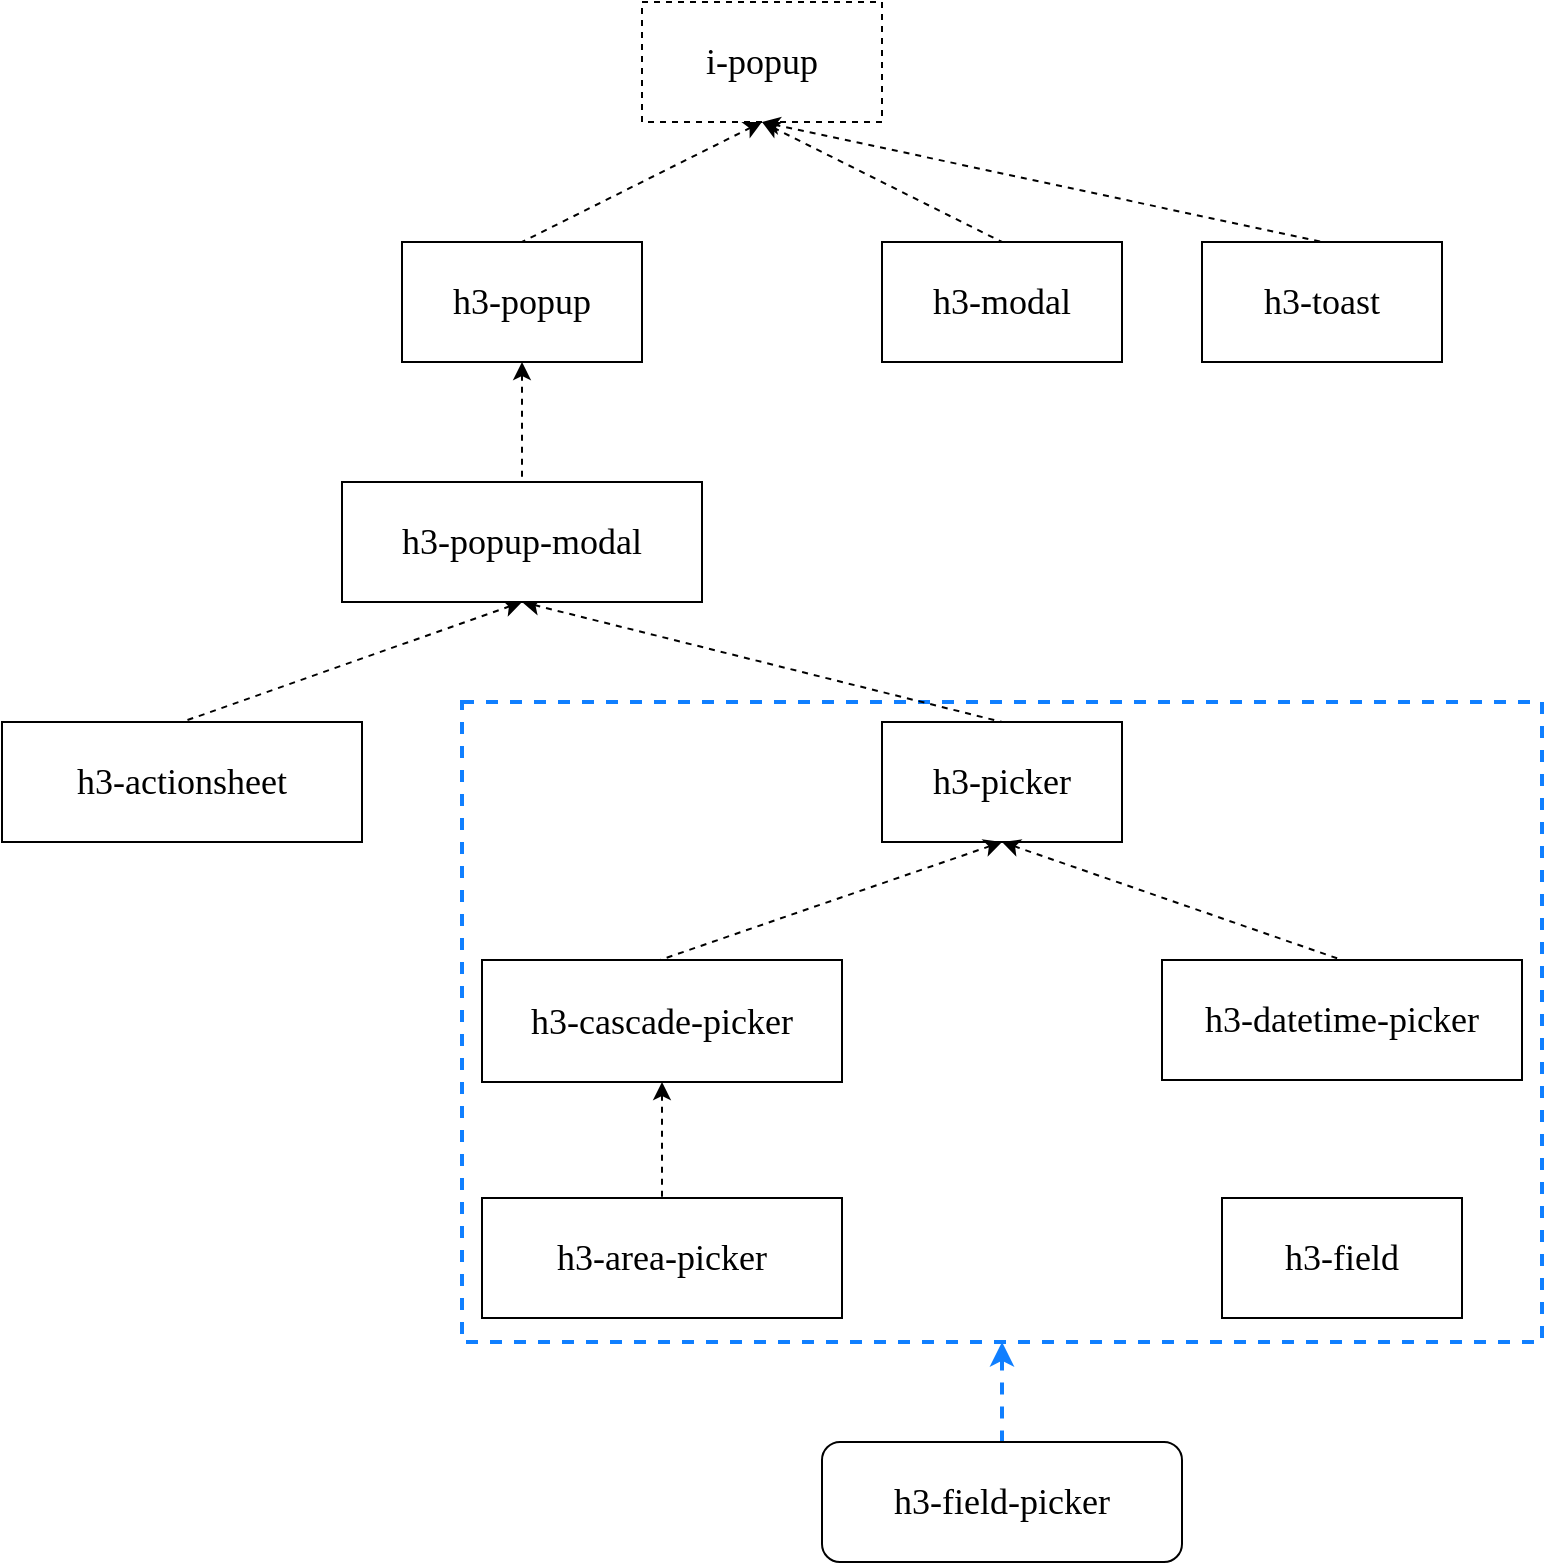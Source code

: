<mxfile version="12.2.6" type="github" pages="1">
  <diagram id="Ko8wFDfBLZfOLPIEC3q9" name="第 1 页">
    <mxGraphModel dx="1408" dy="820" grid="1" gridSize="10" guides="1" tooltips="1" connect="1" arrows="1" fold="1" page="1" pageScale="1" pageWidth="827" pageHeight="827" math="0" shadow="0">
      <root>
        <mxCell id="0"/>
        <mxCell id="1" parent="0"/>
        <mxCell id="qH7NrtM1DcrfVi47HFH7-26" value="" style="rounded=0;whiteSpace=wrap;html=1;glass=0;dashed=1;fillColor=none;strokeColor=#107fff;strokeWidth=2;" parent="1" vertex="1">
          <mxGeometry x="250" y="371" width="540" height="320" as="geometry"/>
        </mxCell>
        <mxCell id="8zwt4l2MX8Rhg9tnHDZ8-1" value="&lt;font style=&quot;font-size: 18px&quot; face=&quot;Verdana&quot;&gt;i-popup&lt;/font&gt;" style="rounded=0;whiteSpace=wrap;html=1;dashed=1;" parent="1" vertex="1">
          <mxGeometry x="340" y="21" width="120" height="60" as="geometry"/>
        </mxCell>
        <mxCell id="qH7NrtM1DcrfVi47HFH7-1" value="&lt;span style=&quot;font-family: &amp;#34;verdana&amp;#34; ; font-size: 18px&quot;&gt;h3-toast&lt;/span&gt;" style="rounded=0;whiteSpace=wrap;html=1;" parent="1" vertex="1">
          <mxGeometry x="620" y="141" width="120" height="60" as="geometry"/>
        </mxCell>
        <mxCell id="qH7NrtM1DcrfVi47HFH7-2" value="&lt;font style=&quot;font-size: 18px&quot; face=&quot;Verdana&quot;&gt;h3-modal&lt;/font&gt;" style="rounded=0;whiteSpace=wrap;html=1;" parent="1" vertex="1">
          <mxGeometry x="460" y="141" width="120" height="60" as="geometry"/>
        </mxCell>
        <mxCell id="qH7NrtM1DcrfVi47HFH7-3" value="&lt;font style=&quot;font-size: 18px&quot; face=&quot;Verdana&quot;&gt;h3-popup&lt;/font&gt;" style="rounded=0;whiteSpace=wrap;html=1;" parent="1" vertex="1">
          <mxGeometry x="220" y="141" width="120" height="60" as="geometry"/>
        </mxCell>
        <mxCell id="qH7NrtM1DcrfVi47HFH7-4" value="" style="endArrow=none;html=1;exitX=0.5;exitY=1;exitDx=0;exitDy=0;entryX=0.5;entryY=0;entryDx=0;entryDy=0;startArrow=classic;startFill=1;endFill=0;dashed=1;" parent="1" source="8zwt4l2MX8Rhg9tnHDZ8-1" target="qH7NrtM1DcrfVi47HFH7-3" edge="1">
          <mxGeometry width="50" height="50" relative="1" as="geometry">
            <mxPoint x="120" y="271" as="sourcePoint"/>
            <mxPoint x="300" y="141" as="targetPoint"/>
          </mxGeometry>
        </mxCell>
        <mxCell id="qH7NrtM1DcrfVi47HFH7-5" value="" style="endArrow=none;html=1;entryX=0.5;entryY=0;entryDx=0;entryDy=0;exitX=0.5;exitY=1;exitDx=0;exitDy=0;startArrow=classic;startFill=1;endFill=0;dashed=1;" parent="1" source="8zwt4l2MX8Rhg9tnHDZ8-1" target="qH7NrtM1DcrfVi47HFH7-2" edge="1">
          <mxGeometry width="50" height="50" relative="1" as="geometry">
            <mxPoint x="120" y="271" as="sourcePoint"/>
            <mxPoint x="170" y="221" as="targetPoint"/>
          </mxGeometry>
        </mxCell>
        <mxCell id="qH7NrtM1DcrfVi47HFH7-6" value="" style="endArrow=none;html=1;entryX=0.5;entryY=0;entryDx=0;entryDy=0;exitX=0.5;exitY=1;exitDx=0;exitDy=0;startArrow=classic;startFill=1;endFill=0;dashed=1;" parent="1" source="8zwt4l2MX8Rhg9tnHDZ8-1" target="qH7NrtM1DcrfVi47HFH7-1" edge="1">
          <mxGeometry width="50" height="50" relative="1" as="geometry">
            <mxPoint x="120" y="271" as="sourcePoint"/>
            <mxPoint x="170" y="221" as="targetPoint"/>
          </mxGeometry>
        </mxCell>
        <mxCell id="qH7NrtM1DcrfVi47HFH7-7" value="&lt;span style=&quot;font-family: &amp;#34;verdana&amp;#34; ; font-size: 18px&quot;&gt;h3-picker&lt;/span&gt;" style="rounded=0;whiteSpace=wrap;html=1;" parent="1" vertex="1">
          <mxGeometry x="460" y="381" width="120" height="60" as="geometry"/>
        </mxCell>
        <mxCell id="qH7NrtM1DcrfVi47HFH7-9" value="&lt;font face=&quot;Verdana&quot;&gt;&lt;span style=&quot;font-size: 18px&quot;&gt;h3-actionsheet&lt;/span&gt;&lt;/font&gt;" style="rounded=0;whiteSpace=wrap;html=1;" parent="1" vertex="1">
          <mxGeometry x="20" y="381" width="180" height="60" as="geometry"/>
        </mxCell>
        <mxCell id="qH7NrtM1DcrfVi47HFH7-10" value="" style="endArrow=none;html=1;exitX=0.5;exitY=1;exitDx=0;exitDy=0;entryX=0.5;entryY=0;entryDx=0;entryDy=0;startArrow=classic;startFill=1;endFill=0;dashed=1;" parent="1" source="qH7NrtM1DcrfVi47HFH7-8" target="qH7NrtM1DcrfVi47HFH7-9" edge="1">
          <mxGeometry width="50" height="50" relative="1" as="geometry">
            <mxPoint x="240" y="321" as="sourcePoint"/>
            <mxPoint x="140" y="381" as="targetPoint"/>
          </mxGeometry>
        </mxCell>
        <mxCell id="qH7NrtM1DcrfVi47HFH7-11" value="" style="endArrow=none;html=1;entryX=0.5;entryY=0;entryDx=0;entryDy=0;exitX=0.5;exitY=1;exitDx=0;exitDy=0;startArrow=classic;startFill=1;endFill=0;dashed=1;" parent="1" source="qH7NrtM1DcrfVi47HFH7-3" target="qH7NrtM1DcrfVi47HFH7-8" edge="1">
          <mxGeometry width="50" height="50" relative="1" as="geometry">
            <mxPoint x="240" y="201" as="sourcePoint"/>
            <mxPoint x="10" y="341" as="targetPoint"/>
          </mxGeometry>
        </mxCell>
        <mxCell id="qH7NrtM1DcrfVi47HFH7-12" value="" style="endArrow=none;html=1;entryX=0.5;entryY=0;entryDx=0;entryDy=0;exitX=0.5;exitY=1;exitDx=0;exitDy=0;startArrow=classic;startFill=1;endFill=0;dashed=1;" parent="1" source="qH7NrtM1DcrfVi47HFH7-8" target="qH7NrtM1DcrfVi47HFH7-7" edge="1">
          <mxGeometry width="50" height="50" relative="1" as="geometry">
            <mxPoint x="240" y="321" as="sourcePoint"/>
            <mxPoint x="10" y="461" as="targetPoint"/>
          </mxGeometry>
        </mxCell>
        <mxCell id="qH7NrtM1DcrfVi47HFH7-8" value="&lt;font style=&quot;font-size: 18px&quot; face=&quot;Verdana&quot;&gt;h3-popup-modal&lt;/font&gt;" style="rounded=0;whiteSpace=wrap;html=1;" parent="1" vertex="1">
          <mxGeometry x="190" y="261" width="180" height="60" as="geometry"/>
        </mxCell>
        <mxCell id="qH7NrtM1DcrfVi47HFH7-23" style="edgeStyle=orthogonalEdgeStyle;rounded=0;orthogonalLoop=1;jettySize=auto;html=1;exitX=0.5;exitY=1;exitDx=0;exitDy=0;entryX=0.5;entryY=0;entryDx=0;entryDy=0;startArrow=classic;startFill=1;endArrow=none;endFill=0;dashed=1;" parent="1" source="qH7NrtM1DcrfVi47HFH7-15" target="qH7NrtM1DcrfVi47HFH7-22" edge="1">
          <mxGeometry relative="1" as="geometry"/>
        </mxCell>
        <mxCell id="qH7NrtM1DcrfVi47HFH7-15" value="&lt;font face=&quot;Verdana&quot;&gt;&lt;span style=&quot;font-size: 18px&quot;&gt;h3-cascade-picker&lt;/span&gt;&lt;/font&gt;" style="rounded=0;whiteSpace=wrap;html=1;" parent="1" vertex="1">
          <mxGeometry x="260" y="500" width="180" height="61" as="geometry"/>
        </mxCell>
        <mxCell id="qH7NrtM1DcrfVi47HFH7-16" value="" style="endArrow=none;html=1;entryX=0.5;entryY=0;entryDx=0;entryDy=0;exitX=0.5;exitY=1;exitDx=0;exitDy=0;startArrow=classic;startFill=1;endFill=0;dashed=1;" parent="1" source="qH7NrtM1DcrfVi47HFH7-7" edge="1">
          <mxGeometry width="50" height="50" relative="1" as="geometry">
            <mxPoint x="520" y="461" as="sourcePoint"/>
            <mxPoint x="349" y="500" as="targetPoint"/>
          </mxGeometry>
        </mxCell>
        <mxCell id="qH7NrtM1DcrfVi47HFH7-18" value="&lt;font face=&quot;Verdana&quot;&gt;&lt;span style=&quot;font-size: 18px&quot;&gt;h3-datetime-picker&lt;/span&gt;&lt;/font&gt;" style="rounded=0;whiteSpace=wrap;html=1;" parent="1" vertex="1">
          <mxGeometry x="600" y="500" width="180" height="60" as="geometry"/>
        </mxCell>
        <mxCell id="qH7NrtM1DcrfVi47HFH7-20" value="" style="endArrow=none;html=1;exitX=0.5;exitY=1;exitDx=0;exitDy=0;entryX=0.5;entryY=0;entryDx=0;entryDy=0;startArrow=classic;startFill=1;endFill=0;dashed=1;" parent="1" source="qH7NrtM1DcrfVi47HFH7-7" target="qH7NrtM1DcrfVi47HFH7-18" edge="1">
          <mxGeometry width="50" height="50" relative="1" as="geometry">
            <mxPoint x="620" y="550" as="sourcePoint"/>
            <mxPoint x="660" y="441" as="targetPoint"/>
          </mxGeometry>
        </mxCell>
        <mxCell id="qH7NrtM1DcrfVi47HFH7-22" value="&lt;font face=&quot;Verdana&quot;&gt;&lt;span style=&quot;font-size: 18px&quot;&gt;h3-area-picker&lt;/span&gt;&lt;/font&gt;" style="rounded=0;whiteSpace=wrap;html=1;" parent="1" vertex="1">
          <mxGeometry x="260" y="619" width="180" height="60" as="geometry"/>
        </mxCell>
        <mxCell id="qH7NrtM1DcrfVi47HFH7-28" value="&lt;font style=&quot;font-size: 18px&quot; face=&quot;Verdana&quot;&gt;h3-field&lt;/font&gt;" style="rounded=0;whiteSpace=wrap;html=1;" parent="1" vertex="1">
          <mxGeometry x="630" y="619" width="120" height="60" as="geometry"/>
        </mxCell>
        <mxCell id="qH7NrtM1DcrfVi47HFH7-32" value="" style="endArrow=none;html=1;strokeColor=#107FFF;strokeWidth=2;exitX=0.5;exitY=1;exitDx=0;exitDy=0;dashed=1;endFill=0;startArrow=classic;startFill=1;" parent="1" source="qH7NrtM1DcrfVi47HFH7-26" edge="1">
          <mxGeometry width="50" height="50" relative="1" as="geometry">
            <mxPoint x="20" y="761" as="sourcePoint"/>
            <mxPoint x="520" y="741" as="targetPoint"/>
          </mxGeometry>
        </mxCell>
        <mxCell id="qH7NrtM1DcrfVi47HFH7-33" value="&lt;font style=&quot;font-size: 18px&quot; face=&quot;Verdana&quot;&gt;h3-field-picker&lt;/font&gt;" style="rounded=1;whiteSpace=wrap;html=1;" parent="1" vertex="1">
          <mxGeometry x="430" y="741" width="180" height="60" as="geometry"/>
        </mxCell>
      </root>
    </mxGraphModel>
  </diagram>
</mxfile>
